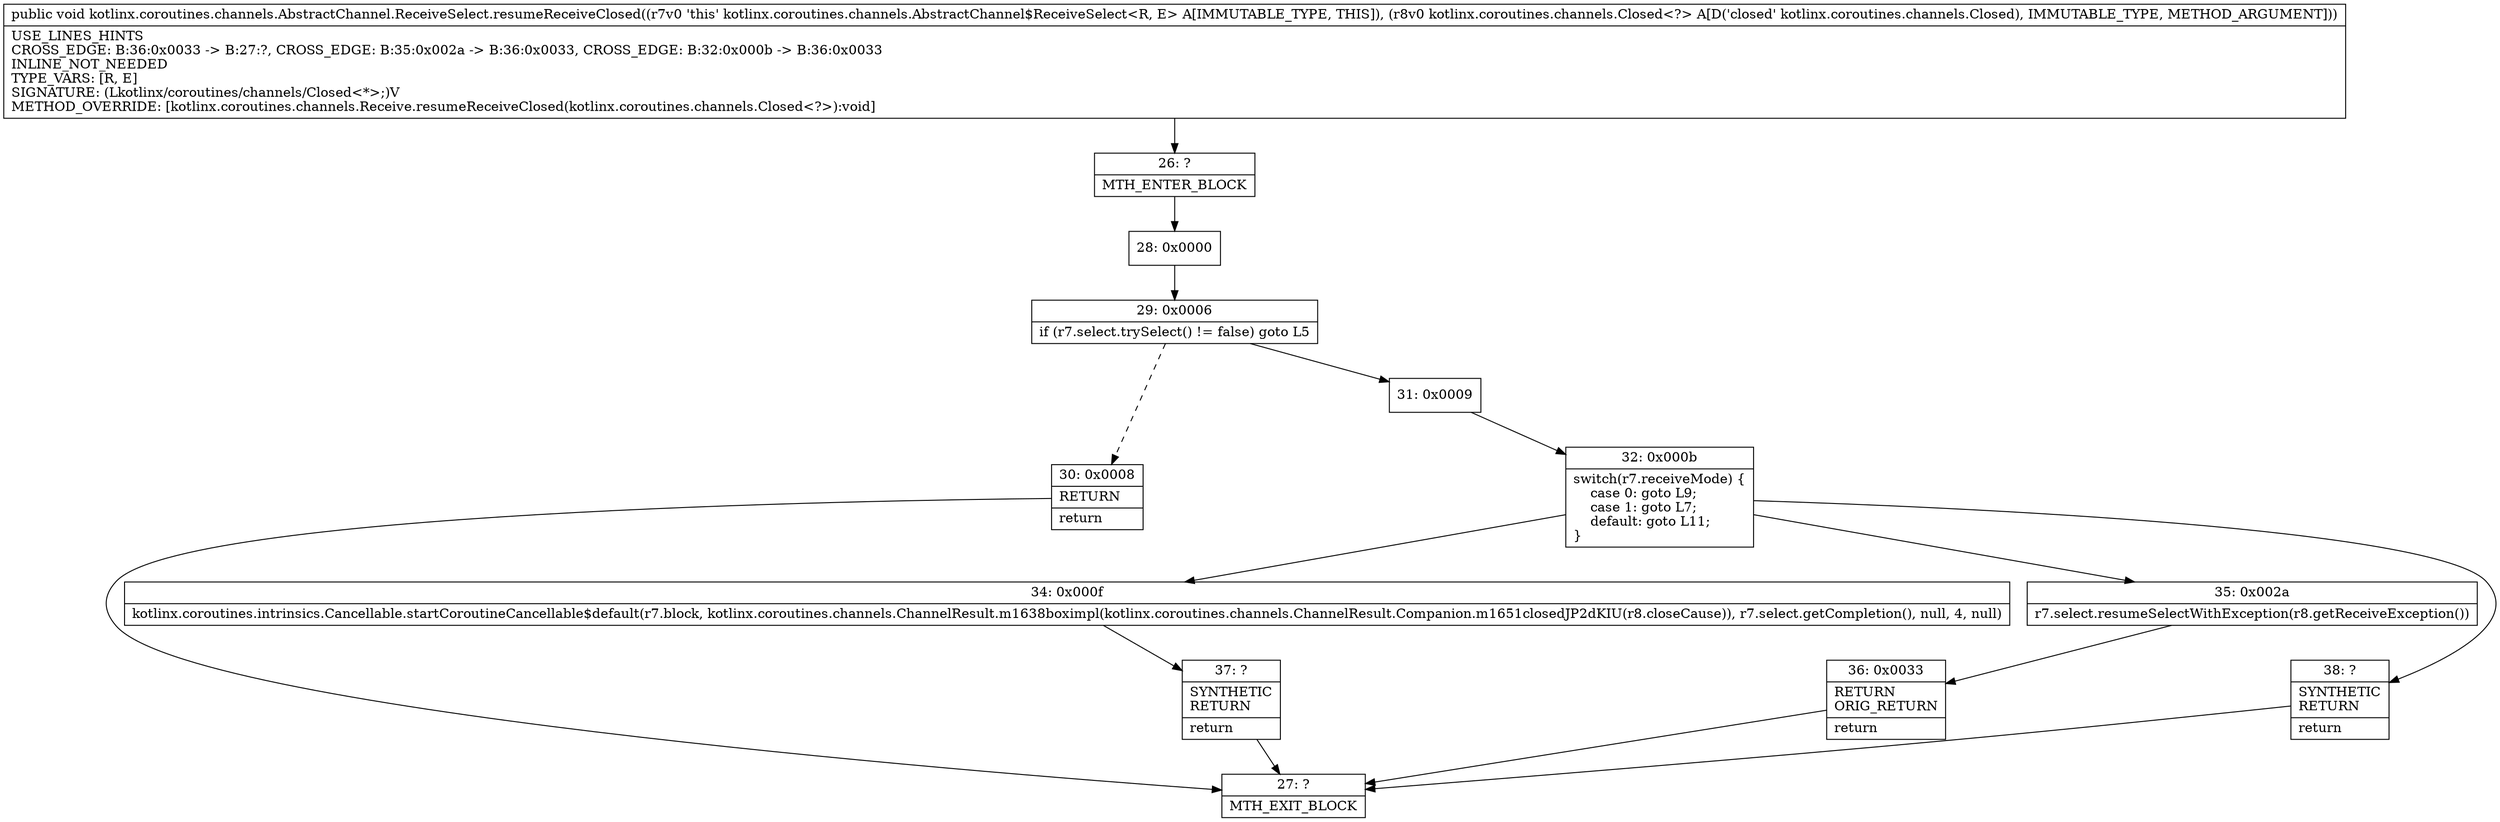 digraph "CFG forkotlinx.coroutines.channels.AbstractChannel.ReceiveSelect.resumeReceiveClosed(Lkotlinx\/coroutines\/channels\/Closed;)V" {
Node_26 [shape=record,label="{26\:\ ?|MTH_ENTER_BLOCK\l}"];
Node_28 [shape=record,label="{28\:\ 0x0000}"];
Node_29 [shape=record,label="{29\:\ 0x0006|if (r7.select.trySelect() != false) goto L5\l}"];
Node_30 [shape=record,label="{30\:\ 0x0008|RETURN\l|return\l}"];
Node_27 [shape=record,label="{27\:\ ?|MTH_EXIT_BLOCK\l}"];
Node_31 [shape=record,label="{31\:\ 0x0009}"];
Node_32 [shape=record,label="{32\:\ 0x000b|switch(r7.receiveMode) \{\l    case 0: goto L9;\l    case 1: goto L7;\l    default: goto L11;\l\}\l}"];
Node_34 [shape=record,label="{34\:\ 0x000f|kotlinx.coroutines.intrinsics.Cancellable.startCoroutineCancellable$default(r7.block, kotlinx.coroutines.channels.ChannelResult.m1638boximpl(kotlinx.coroutines.channels.ChannelResult.Companion.m1651closedJP2dKIU(r8.closeCause)), r7.select.getCompletion(), null, 4, null)\l}"];
Node_37 [shape=record,label="{37\:\ ?|SYNTHETIC\lRETURN\l|return\l}"];
Node_35 [shape=record,label="{35\:\ 0x002a|r7.select.resumeSelectWithException(r8.getReceiveException())\l}"];
Node_36 [shape=record,label="{36\:\ 0x0033|RETURN\lORIG_RETURN\l|return\l}"];
Node_38 [shape=record,label="{38\:\ ?|SYNTHETIC\lRETURN\l|return\l}"];
MethodNode[shape=record,label="{public void kotlinx.coroutines.channels.AbstractChannel.ReceiveSelect.resumeReceiveClosed((r7v0 'this' kotlinx.coroutines.channels.AbstractChannel$ReceiveSelect\<R, E\> A[IMMUTABLE_TYPE, THIS]), (r8v0 kotlinx.coroutines.channels.Closed\<?\> A[D('closed' kotlinx.coroutines.channels.Closed), IMMUTABLE_TYPE, METHOD_ARGUMENT]))  | USE_LINES_HINTS\lCROSS_EDGE: B:36:0x0033 \-\> B:27:?, CROSS_EDGE: B:35:0x002a \-\> B:36:0x0033, CROSS_EDGE: B:32:0x000b \-\> B:36:0x0033\lINLINE_NOT_NEEDED\lTYPE_VARS: [R, E]\lSIGNATURE: (Lkotlinx\/coroutines\/channels\/Closed\<*\>;)V\lMETHOD_OVERRIDE: [kotlinx.coroutines.channels.Receive.resumeReceiveClosed(kotlinx.coroutines.channels.Closed\<?\>):void]\l}"];
MethodNode -> Node_26;Node_26 -> Node_28;
Node_28 -> Node_29;
Node_29 -> Node_30[style=dashed];
Node_29 -> Node_31;
Node_30 -> Node_27;
Node_31 -> Node_32;
Node_32 -> Node_34;
Node_32 -> Node_35;
Node_32 -> Node_38;
Node_34 -> Node_37;
Node_37 -> Node_27;
Node_35 -> Node_36;
Node_36 -> Node_27;
Node_38 -> Node_27;
}

